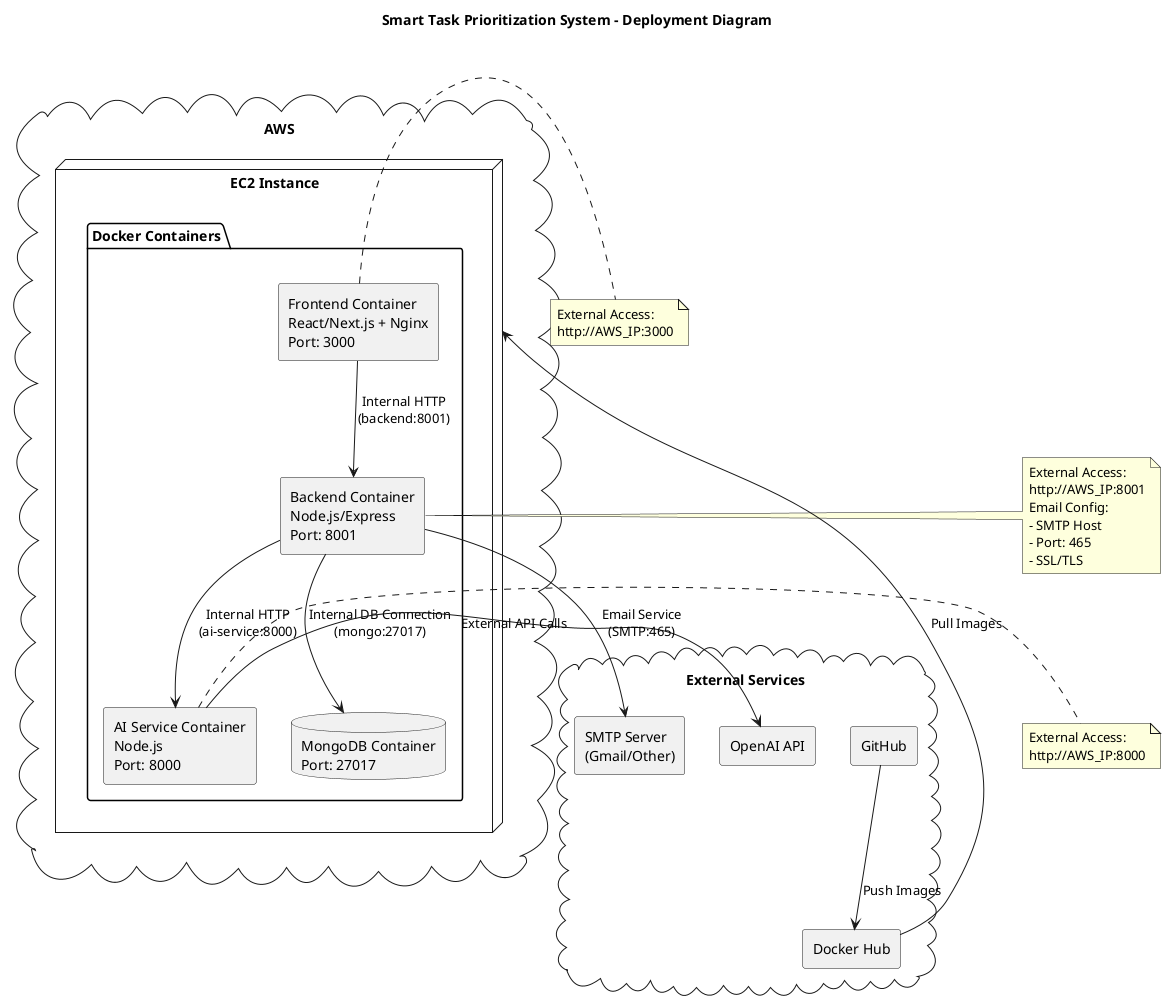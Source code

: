 @startuml

skinparam componentStyle rectangle
skinparam backgroundColor white
skinparam handwritten false

title Smart Task Prioritization System - Deployment Diagram

cloud AWS {
    node "EC2 Instance" {
        package "Docker Containers" {
            [Frontend Container\nReact/Next.js + Nginx\nPort: 3000] as Frontend
            [Backend Container\nNode.js/Express\nPort: 8001] as Backend
            [AI Service Container\nNode.js\nPort: 8000] as AIService
            database "MongoDB Container\nPort: 27017" as MongoDB
        }
    }
}

cloud "External Services" {
    [Docker Hub] as DockerHub
    [GitHub] as GitHub
    [OpenAI API] as OpenAIAPI
    [SMTP Server\n(Gmail/Other)] as SMTP
}

' Internal Communication
Frontend --> Backend : "Internal HTTP\n(backend:8001)"
Backend --> AIService : "Internal HTTP\n(ai-service:8000)"
Backend --> MongoDB : "Internal DB Connection\n(mongo:27017)"
AIService --> OpenAIAPI : "External API Calls"
Backend --> SMTP : "Email Service\n(SMTP:465)"

' External Access
note right of Frontend
  External Access:
  http://AWS_IP:3000
end note

note right of Backend
  External Access:
  http://AWS_IP:8001
  Email Config:
  - SMTP Host
  - Port: 465
  - SSL/TLS
end note

note right of AIService
  External Access:
  http://AWS_IP:8000
end note

' CI/CD Flow
GitHub --> DockerHub : "Push Images"
DockerHub --> "EC2 Instance" : "Pull Images"

@enduml